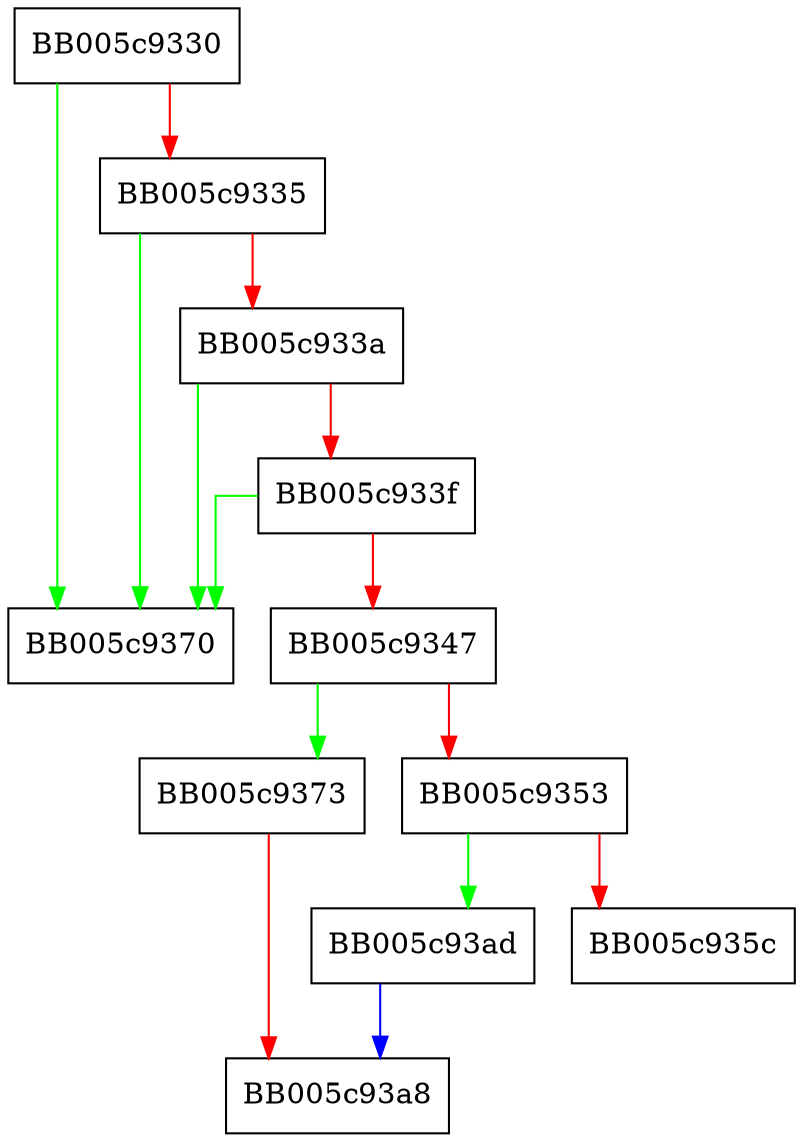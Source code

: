 digraph EVP_PKEY_decapsulate {
  node [shape="box"];
  graph [splines=ortho];
  BB005c9330 -> BB005c9370 [color="green"];
  BB005c9330 -> BB005c9335 [color="red"];
  BB005c9335 -> BB005c9370 [color="green"];
  BB005c9335 -> BB005c933a [color="red"];
  BB005c933a -> BB005c9370 [color="green"];
  BB005c933a -> BB005c933f [color="red"];
  BB005c933f -> BB005c9370 [color="green"];
  BB005c933f -> BB005c9347 [color="red"];
  BB005c9347 -> BB005c9373 [color="green"];
  BB005c9347 -> BB005c9353 [color="red"];
  BB005c9353 -> BB005c93ad [color="green"];
  BB005c9353 -> BB005c935c [color="red"];
  BB005c9373 -> BB005c93a8 [color="red"];
  BB005c93ad -> BB005c93a8 [color="blue"];
}